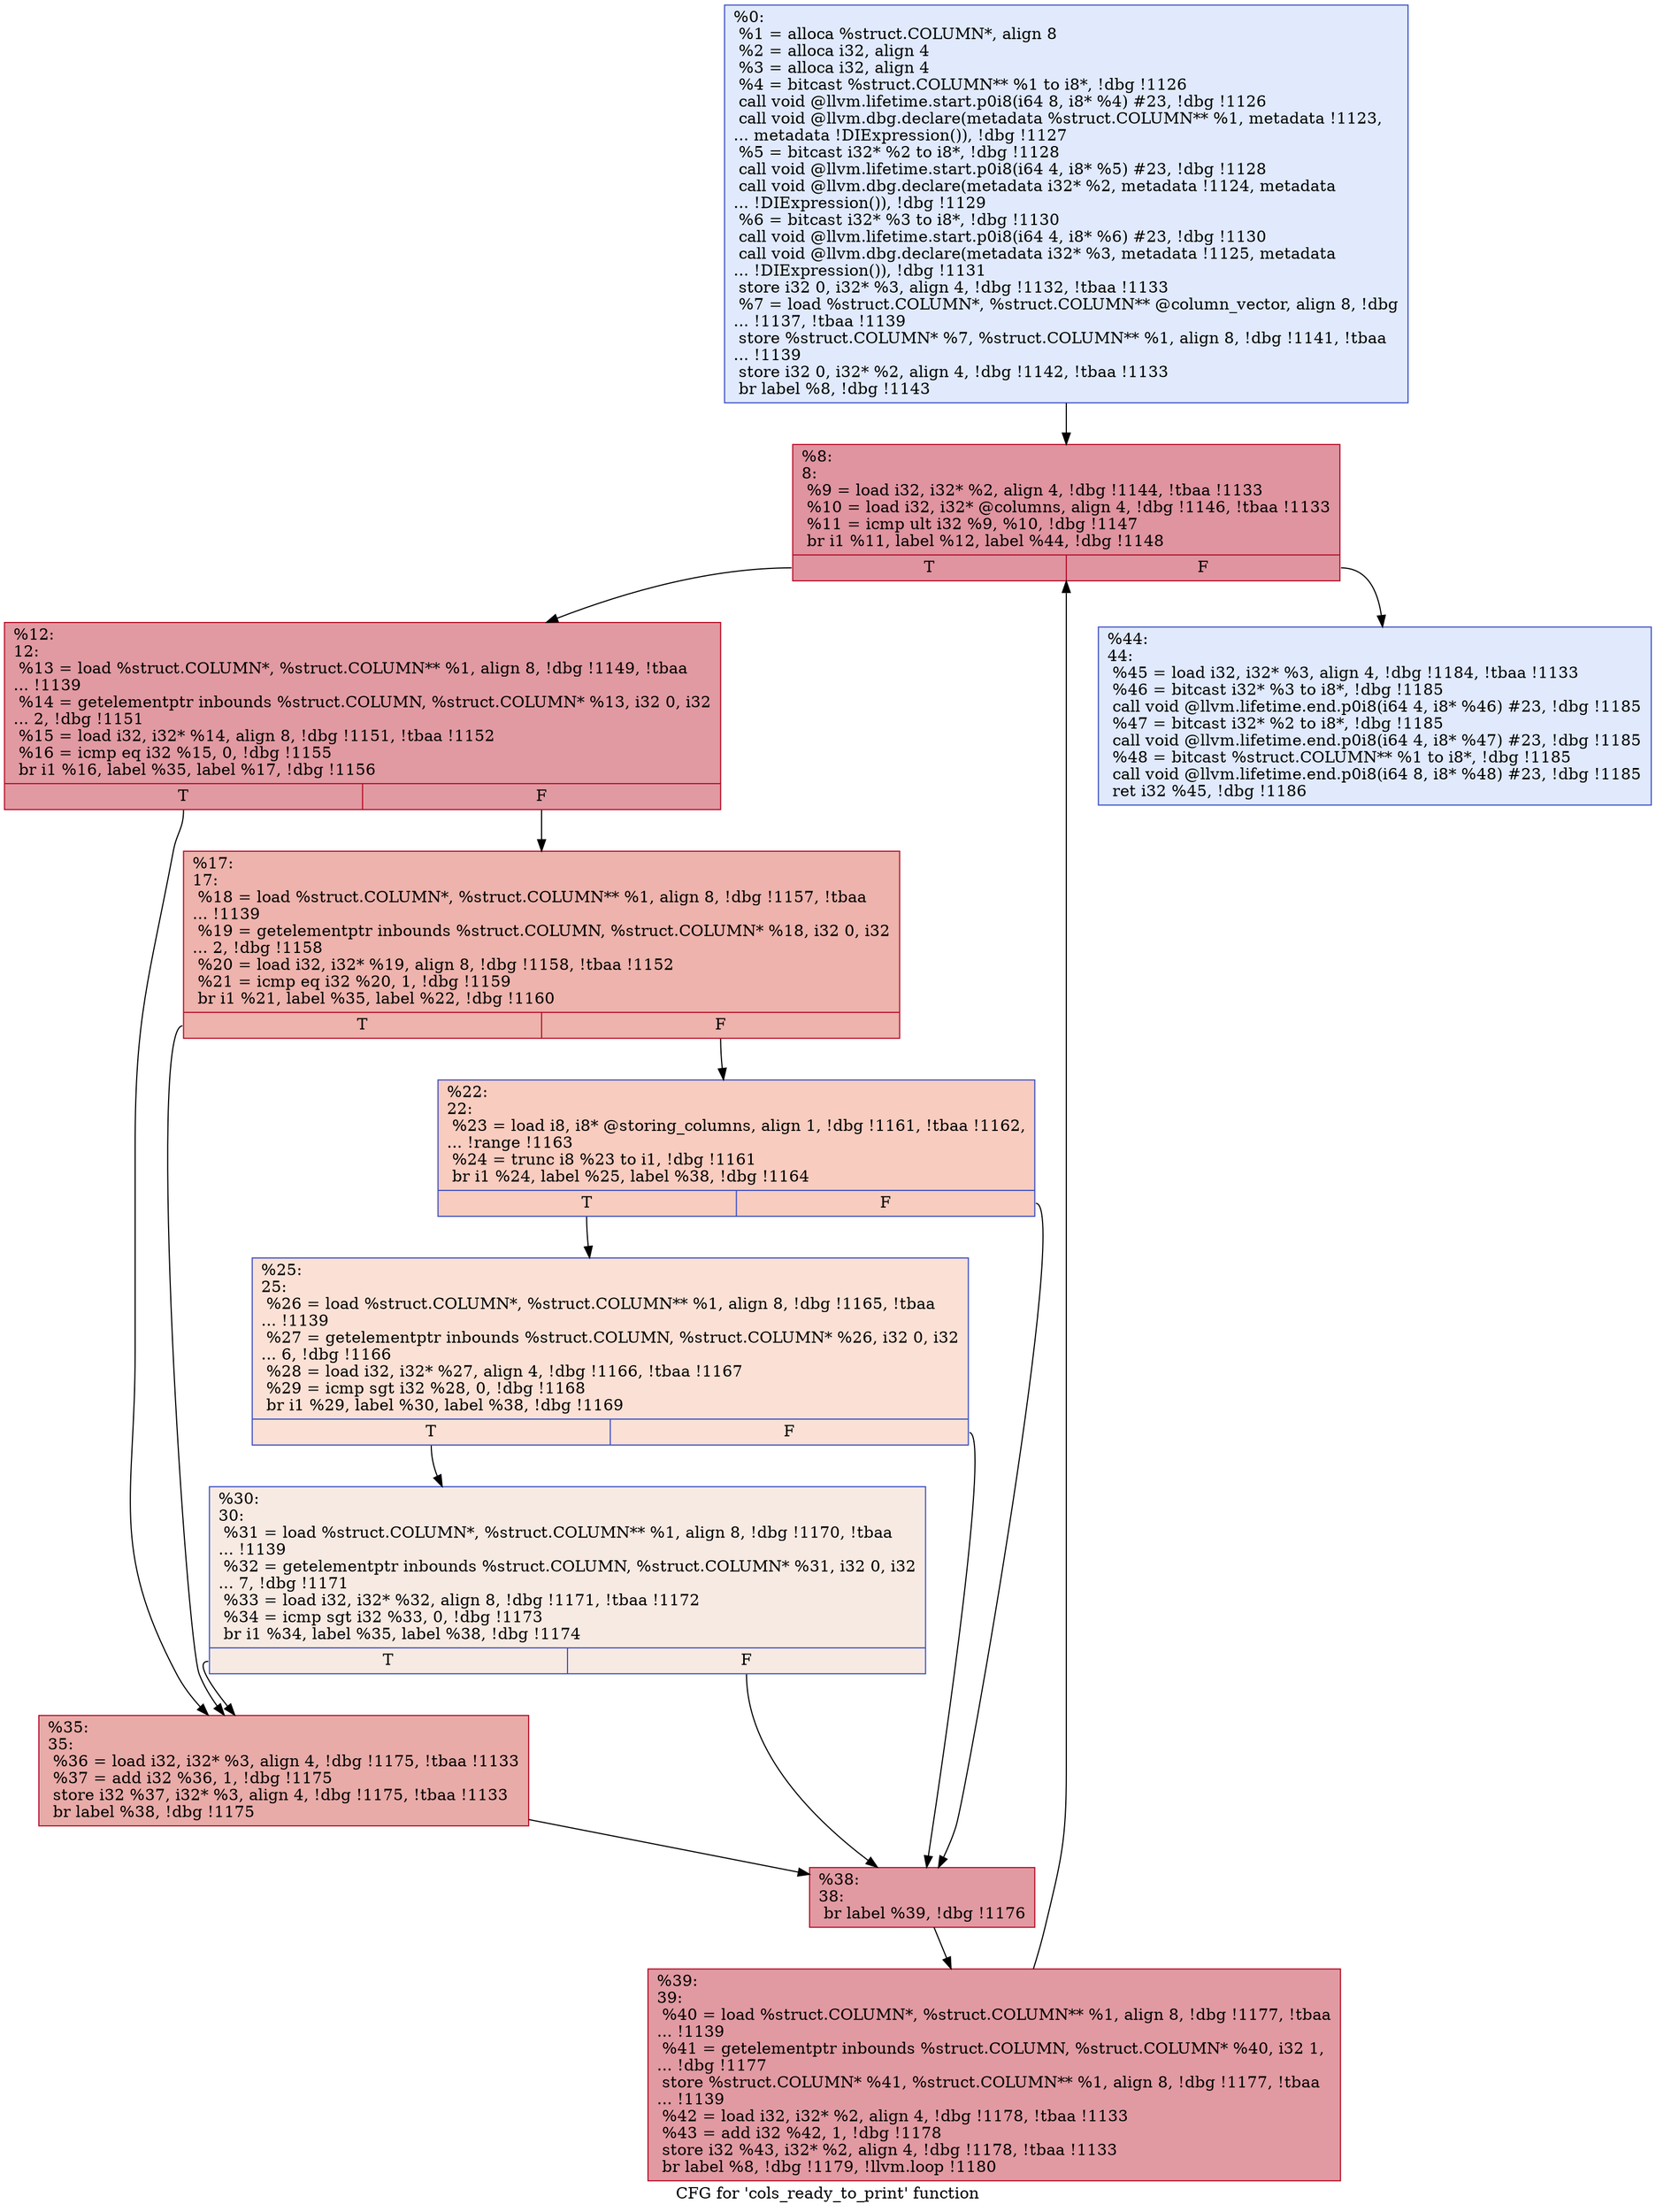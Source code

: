 digraph "CFG for 'cols_ready_to_print' function" {
	label="CFG for 'cols_ready_to_print' function";

	Node0x15fb3f0 [shape=record,color="#3d50c3ff", style=filled, fillcolor="#b9d0f970",label="{%0:\l  %1 = alloca %struct.COLUMN*, align 8\l  %2 = alloca i32, align 4\l  %3 = alloca i32, align 4\l  %4 = bitcast %struct.COLUMN** %1 to i8*, !dbg !1126\l  call void @llvm.lifetime.start.p0i8(i64 8, i8* %4) #23, !dbg !1126\l  call void @llvm.dbg.declare(metadata %struct.COLUMN** %1, metadata !1123,\l... metadata !DIExpression()), !dbg !1127\l  %5 = bitcast i32* %2 to i8*, !dbg !1128\l  call void @llvm.lifetime.start.p0i8(i64 4, i8* %5) #23, !dbg !1128\l  call void @llvm.dbg.declare(metadata i32* %2, metadata !1124, metadata\l... !DIExpression()), !dbg !1129\l  %6 = bitcast i32* %3 to i8*, !dbg !1130\l  call void @llvm.lifetime.start.p0i8(i64 4, i8* %6) #23, !dbg !1130\l  call void @llvm.dbg.declare(metadata i32* %3, metadata !1125, metadata\l... !DIExpression()), !dbg !1131\l  store i32 0, i32* %3, align 4, !dbg !1132, !tbaa !1133\l  %7 = load %struct.COLUMN*, %struct.COLUMN** @column_vector, align 8, !dbg\l... !1137, !tbaa !1139\l  store %struct.COLUMN* %7, %struct.COLUMN** %1, align 8, !dbg !1141, !tbaa\l... !1139\l  store i32 0, i32* %2, align 4, !dbg !1142, !tbaa !1133\l  br label %8, !dbg !1143\l}"];
	Node0x15fb3f0 -> Node0x15fb520;
	Node0x15fb520 [shape=record,color="#b70d28ff", style=filled, fillcolor="#b70d2870",label="{%8:\l8:                                                \l  %9 = load i32, i32* %2, align 4, !dbg !1144, !tbaa !1133\l  %10 = load i32, i32* @columns, align 4, !dbg !1146, !tbaa !1133\l  %11 = icmp ult i32 %9, %10, !dbg !1147\l  br i1 %11, label %12, label %44, !dbg !1148\l|{<s0>T|<s1>F}}"];
	Node0x15fb520:s0 -> Node0x15fb570;
	Node0x15fb520:s1 -> Node0x15fb7f0;
	Node0x15fb570 [shape=record,color="#b70d28ff", style=filled, fillcolor="#bb1b2c70",label="{%12:\l12:                                               \l  %13 = load %struct.COLUMN*, %struct.COLUMN** %1, align 8, !dbg !1149, !tbaa\l... !1139\l  %14 = getelementptr inbounds %struct.COLUMN, %struct.COLUMN* %13, i32 0, i32\l... 2, !dbg !1151\l  %15 = load i32, i32* %14, align 8, !dbg !1151, !tbaa !1152\l  %16 = icmp eq i32 %15, 0, !dbg !1155\l  br i1 %16, label %35, label %17, !dbg !1156\l|{<s0>T|<s1>F}}"];
	Node0x15fb570:s0 -> Node0x15fb700;
	Node0x15fb570:s1 -> Node0x15fb5c0;
	Node0x15fb5c0 [shape=record,color="#b70d28ff", style=filled, fillcolor="#d6524470",label="{%17:\l17:                                               \l  %18 = load %struct.COLUMN*, %struct.COLUMN** %1, align 8, !dbg !1157, !tbaa\l... !1139\l  %19 = getelementptr inbounds %struct.COLUMN, %struct.COLUMN* %18, i32 0, i32\l... 2, !dbg !1158\l  %20 = load i32, i32* %19, align 8, !dbg !1158, !tbaa !1152\l  %21 = icmp eq i32 %20, 1, !dbg !1159\l  br i1 %21, label %35, label %22, !dbg !1160\l|{<s0>T|<s1>F}}"];
	Node0x15fb5c0:s0 -> Node0x15fb700;
	Node0x15fb5c0:s1 -> Node0x15fb610;
	Node0x15fb610 [shape=record,color="#3d50c3ff", style=filled, fillcolor="#f08b6e70",label="{%22:\l22:                                               \l  %23 = load i8, i8* @storing_columns, align 1, !dbg !1161, !tbaa !1162,\l... !range !1163\l  %24 = trunc i8 %23 to i1, !dbg !1161\l  br i1 %24, label %25, label %38, !dbg !1164\l|{<s0>T|<s1>F}}"];
	Node0x15fb610:s0 -> Node0x15fb660;
	Node0x15fb610:s1 -> Node0x15fb750;
	Node0x15fb660 [shape=record,color="#3d50c3ff", style=filled, fillcolor="#f7bca170",label="{%25:\l25:                                               \l  %26 = load %struct.COLUMN*, %struct.COLUMN** %1, align 8, !dbg !1165, !tbaa\l... !1139\l  %27 = getelementptr inbounds %struct.COLUMN, %struct.COLUMN* %26, i32 0, i32\l... 6, !dbg !1166\l  %28 = load i32, i32* %27, align 4, !dbg !1166, !tbaa !1167\l  %29 = icmp sgt i32 %28, 0, !dbg !1168\l  br i1 %29, label %30, label %38, !dbg !1169\l|{<s0>T|<s1>F}}"];
	Node0x15fb660:s0 -> Node0x15fb6b0;
	Node0x15fb660:s1 -> Node0x15fb750;
	Node0x15fb6b0 [shape=record,color="#3d50c3ff", style=filled, fillcolor="#eed0c070",label="{%30:\l30:                                               \l  %31 = load %struct.COLUMN*, %struct.COLUMN** %1, align 8, !dbg !1170, !tbaa\l... !1139\l  %32 = getelementptr inbounds %struct.COLUMN, %struct.COLUMN* %31, i32 0, i32\l... 7, !dbg !1171\l  %33 = load i32, i32* %32, align 8, !dbg !1171, !tbaa !1172\l  %34 = icmp sgt i32 %33, 0, !dbg !1173\l  br i1 %34, label %35, label %38, !dbg !1174\l|{<s0>T|<s1>F}}"];
	Node0x15fb6b0:s0 -> Node0x15fb700;
	Node0x15fb6b0:s1 -> Node0x15fb750;
	Node0x15fb700 [shape=record,color="#b70d28ff", style=filled, fillcolor="#cc403a70",label="{%35:\l35:                                               \l  %36 = load i32, i32* %3, align 4, !dbg !1175, !tbaa !1133\l  %37 = add i32 %36, 1, !dbg !1175\l  store i32 %37, i32* %3, align 4, !dbg !1175, !tbaa !1133\l  br label %38, !dbg !1175\l}"];
	Node0x15fb700 -> Node0x15fb750;
	Node0x15fb750 [shape=record,color="#b70d28ff", style=filled, fillcolor="#bb1b2c70",label="{%38:\l38:                                               \l  br label %39, !dbg !1176\l}"];
	Node0x15fb750 -> Node0x15fb7a0;
	Node0x15fb7a0 [shape=record,color="#b70d28ff", style=filled, fillcolor="#bb1b2c70",label="{%39:\l39:                                               \l  %40 = load %struct.COLUMN*, %struct.COLUMN** %1, align 8, !dbg !1177, !tbaa\l... !1139\l  %41 = getelementptr inbounds %struct.COLUMN, %struct.COLUMN* %40, i32 1,\l... !dbg !1177\l  store %struct.COLUMN* %41, %struct.COLUMN** %1, align 8, !dbg !1177, !tbaa\l... !1139\l  %42 = load i32, i32* %2, align 4, !dbg !1178, !tbaa !1133\l  %43 = add i32 %42, 1, !dbg !1178\l  store i32 %43, i32* %2, align 4, !dbg !1178, !tbaa !1133\l  br label %8, !dbg !1179, !llvm.loop !1180\l}"];
	Node0x15fb7a0 -> Node0x15fb520;
	Node0x15fb7f0 [shape=record,color="#3d50c3ff", style=filled, fillcolor="#b9d0f970",label="{%44:\l44:                                               \l  %45 = load i32, i32* %3, align 4, !dbg !1184, !tbaa !1133\l  %46 = bitcast i32* %3 to i8*, !dbg !1185\l  call void @llvm.lifetime.end.p0i8(i64 4, i8* %46) #23, !dbg !1185\l  %47 = bitcast i32* %2 to i8*, !dbg !1185\l  call void @llvm.lifetime.end.p0i8(i64 4, i8* %47) #23, !dbg !1185\l  %48 = bitcast %struct.COLUMN** %1 to i8*, !dbg !1185\l  call void @llvm.lifetime.end.p0i8(i64 8, i8* %48) #23, !dbg !1185\l  ret i32 %45, !dbg !1186\l}"];
}

